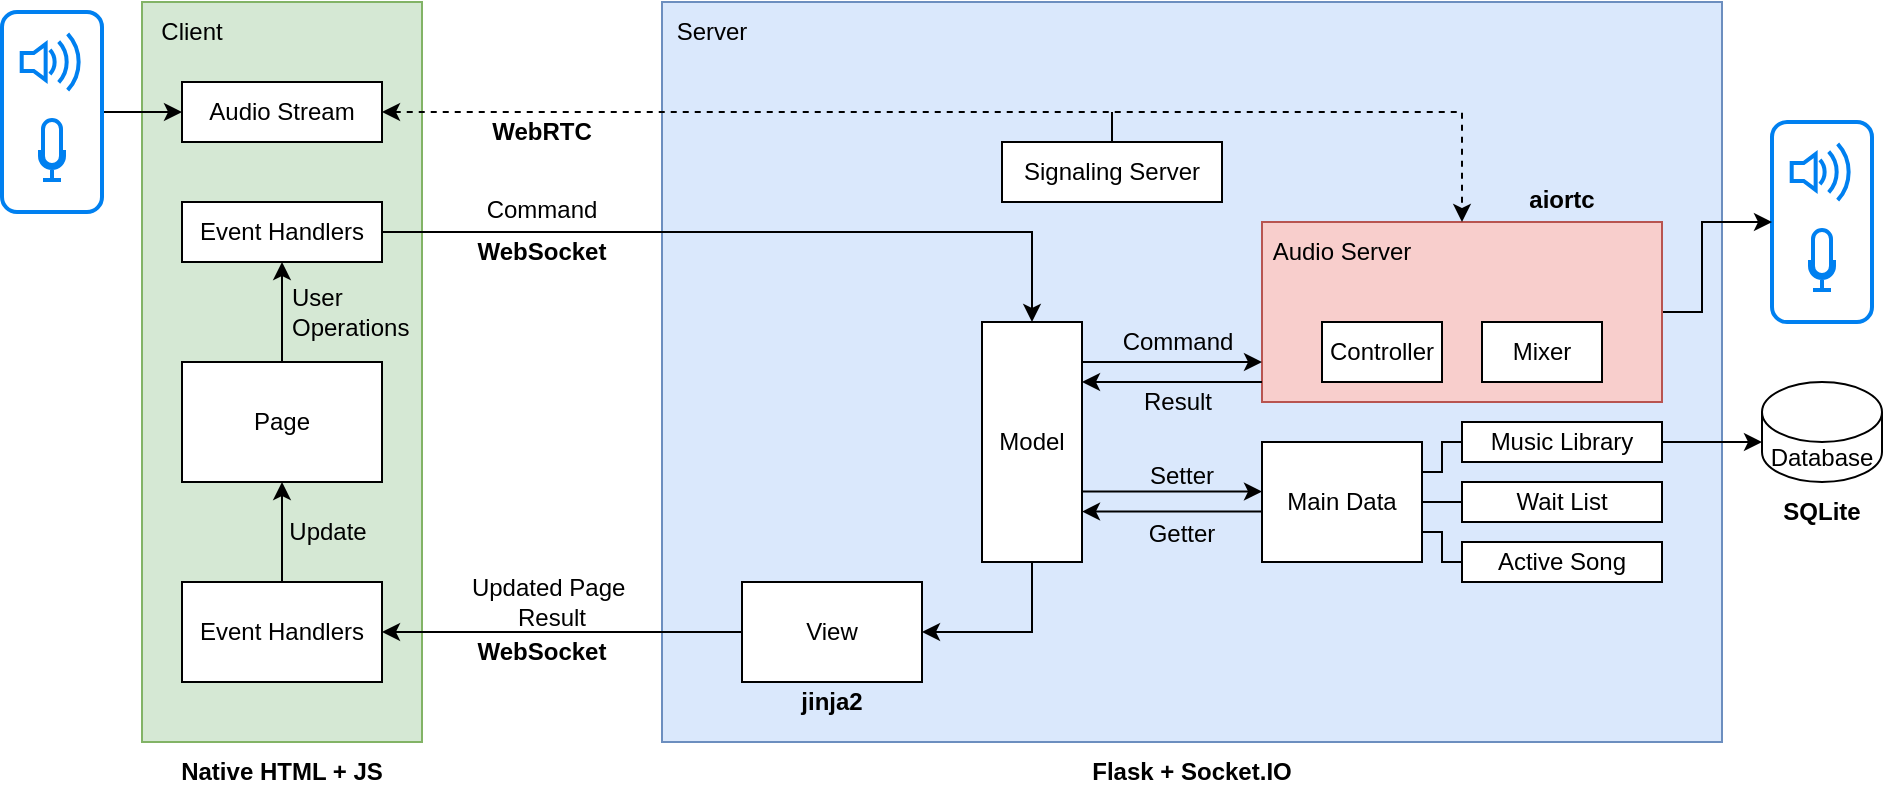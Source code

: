 <mxfile version="24.9.1">
  <diagram name="第 1 页" id="i1QhH0rPRA2hifDkSosV">
    <mxGraphModel dx="1610" dy="878" grid="1" gridSize="10" guides="1" tooltips="1" connect="1" arrows="1" fold="1" page="1" pageScale="1" pageWidth="1000" pageHeight="1000" math="0" shadow="0">
      <root>
        <mxCell id="0" />
        <mxCell id="1" parent="0" />
        <mxCell id="a9eeKcHGMqGuBWr7Spul-93" value="" style="rounded=1;whiteSpace=wrap;html=1;fillColor=none;strokeColor=#0080f0;strokeWidth=2;" vertex="1" parent="1">
          <mxGeometry x="935" y="90" width="50" height="100" as="geometry" />
        </mxCell>
        <mxCell id="a9eeKcHGMqGuBWr7Spul-1" value="" style="rounded=0;whiteSpace=wrap;html=1;fillColor=#dae8fc;strokeColor=#6c8ebf;" vertex="1" parent="1">
          <mxGeometry x="380" y="30" width="530" height="370" as="geometry" />
        </mxCell>
        <mxCell id="a9eeKcHGMqGuBWr7Spul-4" value="" style="rounded=0;whiteSpace=wrap;html=1;fillColor=#d5e8d4;strokeColor=#82b366;" vertex="1" parent="1">
          <mxGeometry x="120" y="30" width="140" height="370" as="geometry" />
        </mxCell>
        <mxCell id="a9eeKcHGMqGuBWr7Spul-71" style="edgeStyle=orthogonalEdgeStyle;rounded=0;orthogonalLoop=1;jettySize=auto;html=1;exitX=0.5;exitY=1;exitDx=0;exitDy=0;entryX=1;entryY=0.5;entryDx=0;entryDy=0;" edge="1" parent="1" source="a9eeKcHGMqGuBWr7Spul-5" target="a9eeKcHGMqGuBWr7Spul-6">
          <mxGeometry relative="1" as="geometry" />
        </mxCell>
        <mxCell id="a9eeKcHGMqGuBWr7Spul-5" value="Model" style="rounded=0;whiteSpace=wrap;html=1;" vertex="1" parent="1">
          <mxGeometry x="540" y="190" width="50" height="120" as="geometry" />
        </mxCell>
        <mxCell id="a9eeKcHGMqGuBWr7Spul-65" style="edgeStyle=orthogonalEdgeStyle;rounded=0;orthogonalLoop=1;jettySize=auto;html=1;exitX=0;exitY=0.5;exitDx=0;exitDy=0;entryX=1;entryY=0.5;entryDx=0;entryDy=0;" edge="1" parent="1" source="a9eeKcHGMqGuBWr7Spul-6" target="a9eeKcHGMqGuBWr7Spul-54">
          <mxGeometry relative="1" as="geometry" />
        </mxCell>
        <mxCell id="a9eeKcHGMqGuBWr7Spul-6" value="View" style="rounded=0;whiteSpace=wrap;html=1;" vertex="1" parent="1">
          <mxGeometry x="420" y="320" width="90" height="50" as="geometry" />
        </mxCell>
        <mxCell id="a9eeKcHGMqGuBWr7Spul-72" style="edgeStyle=orthogonalEdgeStyle;rounded=0;orthogonalLoop=1;jettySize=auto;html=1;exitX=1;exitY=0.5;exitDx=0;exitDy=0;entryX=0.5;entryY=0;entryDx=0;entryDy=0;" edge="1" parent="1" source="a9eeKcHGMqGuBWr7Spul-8" target="a9eeKcHGMqGuBWr7Spul-5">
          <mxGeometry relative="1" as="geometry" />
        </mxCell>
        <mxCell id="a9eeKcHGMqGuBWr7Spul-8" value="Event Handlers" style="rounded=0;whiteSpace=wrap;html=1;arcSize=11;strokeColor=default;align=center;verticalAlign=middle;fontFamily=Helvetica;fontSize=12;fontColor=default;fillColor=default;" vertex="1" parent="1">
          <mxGeometry x="140" y="130" width="100" height="30" as="geometry" />
        </mxCell>
        <mxCell id="a9eeKcHGMqGuBWr7Spul-9" value="Client" style="text;html=1;align=center;verticalAlign=middle;whiteSpace=wrap;rounded=0;" vertex="1" parent="1">
          <mxGeometry x="120" y="30" width="50" height="30" as="geometry" />
        </mxCell>
        <mxCell id="a9eeKcHGMqGuBWr7Spul-10" value="Server" style="text;html=1;align=center;verticalAlign=middle;whiteSpace=wrap;rounded=0;" vertex="1" parent="1">
          <mxGeometry x="380" y="30" width="50" height="30" as="geometry" />
        </mxCell>
        <mxCell id="a9eeKcHGMqGuBWr7Spul-94" style="edgeStyle=orthogonalEdgeStyle;rounded=0;orthogonalLoop=1;jettySize=auto;html=1;exitX=1;exitY=0.5;exitDx=0;exitDy=0;entryX=0;entryY=0.5;entryDx=0;entryDy=0;" edge="1" parent="1" source="a9eeKcHGMqGuBWr7Spul-17" target="a9eeKcHGMqGuBWr7Spul-93">
          <mxGeometry relative="1" as="geometry">
            <Array as="points">
              <mxPoint x="900" y="185" />
              <mxPoint x="900" y="140" />
            </Array>
          </mxGeometry>
        </mxCell>
        <mxCell id="a9eeKcHGMqGuBWr7Spul-17" value="" style="rounded=0;whiteSpace=wrap;html=1;fillColor=#f8cecc;strokeColor=#b85450;" vertex="1" parent="1">
          <mxGeometry x="680" y="140" width="200" height="90" as="geometry" />
        </mxCell>
        <mxCell id="a9eeKcHGMqGuBWr7Spul-18" value="Audio Server" style="text;html=1;align=center;verticalAlign=middle;whiteSpace=wrap;rounded=0;" vertex="1" parent="1">
          <mxGeometry x="680" y="140" width="80" height="30" as="geometry" />
        </mxCell>
        <mxCell id="a9eeKcHGMqGuBWr7Spul-46" style="edgeStyle=orthogonalEdgeStyle;rounded=0;orthogonalLoop=1;jettySize=auto;html=1;exitX=1;exitY=0.25;exitDx=0;exitDy=0;entryX=0;entryY=0.5;entryDx=0;entryDy=0;endArrow=none;endFill=0;" edge="1" parent="1" source="a9eeKcHGMqGuBWr7Spul-21" target="a9eeKcHGMqGuBWr7Spul-26">
          <mxGeometry relative="1" as="geometry">
            <Array as="points">
              <mxPoint x="770" y="265" />
              <mxPoint x="770" y="250" />
            </Array>
          </mxGeometry>
        </mxCell>
        <mxCell id="a9eeKcHGMqGuBWr7Spul-47" style="edgeStyle=orthogonalEdgeStyle;rounded=0;orthogonalLoop=1;jettySize=auto;html=1;exitX=1;exitY=0.5;exitDx=0;exitDy=0;entryX=0;entryY=0.5;entryDx=0;entryDy=0;endArrow=none;endFill=0;" edge="1" parent="1" source="a9eeKcHGMqGuBWr7Spul-21" target="a9eeKcHGMqGuBWr7Spul-27">
          <mxGeometry relative="1" as="geometry" />
        </mxCell>
        <mxCell id="a9eeKcHGMqGuBWr7Spul-48" style="edgeStyle=orthogonalEdgeStyle;rounded=0;orthogonalLoop=1;jettySize=auto;html=1;exitX=1;exitY=0.75;exitDx=0;exitDy=0;entryX=0;entryY=0.5;entryDx=0;entryDy=0;endArrow=none;endFill=0;" edge="1" parent="1" source="a9eeKcHGMqGuBWr7Spul-21" target="a9eeKcHGMqGuBWr7Spul-28">
          <mxGeometry relative="1" as="geometry">
            <Array as="points">
              <mxPoint x="770" y="295" />
              <mxPoint x="770" y="310" />
            </Array>
          </mxGeometry>
        </mxCell>
        <mxCell id="a9eeKcHGMqGuBWr7Spul-21" value="Main Data" style="rounded=0;whiteSpace=wrap;html=1;" vertex="1" parent="1">
          <mxGeometry x="680" y="250" width="80" height="60" as="geometry" />
        </mxCell>
        <mxCell id="a9eeKcHGMqGuBWr7Spul-24" value="" style="endArrow=classic;html=1;rounded=0;" edge="1" parent="1">
          <mxGeometry width="50" height="50" relative="1" as="geometry">
            <mxPoint x="590" y="210" as="sourcePoint" />
            <mxPoint x="680" y="210" as="targetPoint" />
          </mxGeometry>
        </mxCell>
        <mxCell id="a9eeKcHGMqGuBWr7Spul-25" value="" style="endArrow=classic;html=1;rounded=0;" edge="1" parent="1">
          <mxGeometry width="50" height="50" relative="1" as="geometry">
            <mxPoint x="680" y="220" as="sourcePoint" />
            <mxPoint x="590" y="220" as="targetPoint" />
          </mxGeometry>
        </mxCell>
        <mxCell id="a9eeKcHGMqGuBWr7Spul-26" value="Music Library" style="rounded=0;whiteSpace=wrap;html=1;" vertex="1" parent="1">
          <mxGeometry x="780" y="240" width="100" height="20" as="geometry" />
        </mxCell>
        <mxCell id="a9eeKcHGMqGuBWr7Spul-27" value="Wait List" style="rounded=0;whiteSpace=wrap;html=1;" vertex="1" parent="1">
          <mxGeometry x="780" y="270" width="100" height="20" as="geometry" />
        </mxCell>
        <mxCell id="a9eeKcHGMqGuBWr7Spul-28" value="Active Song" style="rounded=0;whiteSpace=wrap;html=1;" vertex="1" parent="1">
          <mxGeometry x="780" y="300" width="100" height="20" as="geometry" />
        </mxCell>
        <mxCell id="a9eeKcHGMqGuBWr7Spul-41" style="edgeStyle=orthogonalEdgeStyle;rounded=0;orthogonalLoop=1;jettySize=auto;html=1;exitX=1;exitY=0.5;exitDx=0;exitDy=0;dashed=1;startArrow=classic;startFill=1;" edge="1" parent="1" source="a9eeKcHGMqGuBWr7Spul-31" target="a9eeKcHGMqGuBWr7Spul-17">
          <mxGeometry relative="1" as="geometry" />
        </mxCell>
        <mxCell id="a9eeKcHGMqGuBWr7Spul-31" value="Audio Stream" style="rounded=0;whiteSpace=wrap;html=1;" vertex="1" parent="1">
          <mxGeometry x="140" y="70" width="100" height="30" as="geometry" />
        </mxCell>
        <mxCell id="a9eeKcHGMqGuBWr7Spul-40" value="WebSocket" style="text;html=1;align=center;verticalAlign=middle;whiteSpace=wrap;rounded=0;fontStyle=1" vertex="1" parent="1">
          <mxGeometry x="290" y="140" width="60" height="30" as="geometry" />
        </mxCell>
        <mxCell id="a9eeKcHGMqGuBWr7Spul-49" value="WebRTC" style="text;html=1;align=center;verticalAlign=middle;whiteSpace=wrap;rounded=0;fontStyle=1" vertex="1" parent="1">
          <mxGeometry x="290" y="80" width="60" height="30" as="geometry" />
        </mxCell>
        <mxCell id="a9eeKcHGMqGuBWr7Spul-54" value="Event Handlers" style="rounded=0;whiteSpace=wrap;html=1;" vertex="1" parent="1">
          <mxGeometry x="140" y="320" width="100" height="50" as="geometry" />
        </mxCell>
        <mxCell id="a9eeKcHGMqGuBWr7Spul-56" style="edgeStyle=orthogonalEdgeStyle;rounded=0;orthogonalLoop=1;jettySize=auto;html=1;exitX=0.5;exitY=1;exitDx=0;exitDy=0;entryX=0.5;entryY=0;entryDx=0;entryDy=0;endArrow=none;endFill=0;startArrow=classic;startFill=1;" edge="1" parent="1" source="a9eeKcHGMqGuBWr7Spul-55" target="a9eeKcHGMqGuBWr7Spul-54">
          <mxGeometry relative="1" as="geometry" />
        </mxCell>
        <mxCell id="a9eeKcHGMqGuBWr7Spul-57" style="edgeStyle=orthogonalEdgeStyle;rounded=0;orthogonalLoop=1;jettySize=auto;html=1;exitX=0.5;exitY=0;exitDx=0;exitDy=0;entryX=0.5;entryY=1;entryDx=0;entryDy=0;endArrow=classic;endFill=1;" edge="1" parent="1" source="a9eeKcHGMqGuBWr7Spul-55" target="a9eeKcHGMqGuBWr7Spul-8">
          <mxGeometry relative="1" as="geometry" />
        </mxCell>
        <mxCell id="a9eeKcHGMqGuBWr7Spul-55" value="Page" style="rounded=0;whiteSpace=wrap;html=1;" vertex="1" parent="1">
          <mxGeometry x="140" y="210" width="100" height="60" as="geometry" />
        </mxCell>
        <mxCell id="a9eeKcHGMqGuBWr7Spul-61" style="edgeStyle=orthogonalEdgeStyle;rounded=0;orthogonalLoop=1;jettySize=auto;html=1;exitX=0.5;exitY=0;exitDx=0;exitDy=0;endArrow=none;endFill=0;" edge="1" parent="1" source="a9eeKcHGMqGuBWr7Spul-58">
          <mxGeometry relative="1" as="geometry">
            <mxPoint x="605" y="85" as="targetPoint" />
          </mxGeometry>
        </mxCell>
        <mxCell id="a9eeKcHGMqGuBWr7Spul-58" value="Signaling Server" style="rounded=0;whiteSpace=wrap;html=1;" vertex="1" parent="1">
          <mxGeometry x="550" y="100" width="110" height="30" as="geometry" />
        </mxCell>
        <mxCell id="a9eeKcHGMqGuBWr7Spul-62" value="Controller" style="rounded=0;whiteSpace=wrap;html=1;" vertex="1" parent="1">
          <mxGeometry x="710" y="190" width="60" height="30" as="geometry" />
        </mxCell>
        <mxCell id="a9eeKcHGMqGuBWr7Spul-63" value="Mixer" style="rounded=0;whiteSpace=wrap;html=1;" vertex="1" parent="1">
          <mxGeometry x="790" y="190" width="60" height="30" as="geometry" />
        </mxCell>
        <mxCell id="a9eeKcHGMqGuBWr7Spul-66" value="WebSocket" style="text;html=1;align=center;verticalAlign=middle;whiteSpace=wrap;rounded=0;fontStyle=1" vertex="1" parent="1">
          <mxGeometry x="290" y="340" width="60" height="30" as="geometry" />
        </mxCell>
        <mxCell id="a9eeKcHGMqGuBWr7Spul-67" value="Update" style="text;html=1;align=center;verticalAlign=middle;whiteSpace=wrap;rounded=0;fontStyle=0" vertex="1" parent="1">
          <mxGeometry x="193" y="280" width="40" height="30" as="geometry" />
        </mxCell>
        <mxCell id="a9eeKcHGMqGuBWr7Spul-68" value="User&lt;div&gt;Operations&lt;/div&gt;" style="text;html=1;align=left;verticalAlign=middle;whiteSpace=wrap;rounded=0;fontStyle=0" vertex="1" parent="1">
          <mxGeometry x="193" y="170" width="40" height="30" as="geometry" />
        </mxCell>
        <mxCell id="a9eeKcHGMqGuBWr7Spul-73" value="" style="endArrow=classic;html=1;rounded=0;" edge="1" parent="1">
          <mxGeometry width="50" height="50" relative="1" as="geometry">
            <mxPoint x="590" y="274.77" as="sourcePoint" />
            <mxPoint x="680" y="274.77" as="targetPoint" />
          </mxGeometry>
        </mxCell>
        <mxCell id="a9eeKcHGMqGuBWr7Spul-74" value="" style="endArrow=classic;html=1;rounded=0;" edge="1" parent="1">
          <mxGeometry width="50" height="50" relative="1" as="geometry">
            <mxPoint x="680" y="284.77" as="sourcePoint" />
            <mxPoint x="590" y="284.77" as="targetPoint" />
          </mxGeometry>
        </mxCell>
        <mxCell id="a9eeKcHGMqGuBWr7Spul-75" value="Setter" style="text;html=1;align=center;verticalAlign=middle;whiteSpace=wrap;rounded=0;fontStyle=0" vertex="1" parent="1">
          <mxGeometry x="620" y="257" width="40" height="20" as="geometry" />
        </mxCell>
        <mxCell id="a9eeKcHGMqGuBWr7Spul-76" value="Getter" style="text;html=1;align=center;verticalAlign=middle;whiteSpace=wrap;rounded=0;fontStyle=0" vertex="1" parent="1">
          <mxGeometry x="620" y="286" width="40" height="20" as="geometry" />
        </mxCell>
        <mxCell id="a9eeKcHGMqGuBWr7Spul-77" value="Command" style="text;html=1;align=center;verticalAlign=middle;whiteSpace=wrap;rounded=0;fontStyle=0" vertex="1" parent="1">
          <mxGeometry x="608" y="190" width="60" height="20" as="geometry" />
        </mxCell>
        <mxCell id="a9eeKcHGMqGuBWr7Spul-78" value="Result" style="text;html=1;align=center;verticalAlign=middle;whiteSpace=wrap;rounded=0;fontStyle=0" vertex="1" parent="1">
          <mxGeometry x="608" y="220" width="60" height="20" as="geometry" />
        </mxCell>
        <mxCell id="a9eeKcHGMqGuBWr7Spul-79" value="Command" style="text;html=1;align=center;verticalAlign=middle;whiteSpace=wrap;rounded=0;fontStyle=0" vertex="1" parent="1">
          <mxGeometry x="290" y="124" width="60" height="20" as="geometry" />
        </mxCell>
        <mxCell id="a9eeKcHGMqGuBWr7Spul-81" value="Updated Page&amp;nbsp;&lt;div&gt;Result&lt;/div&gt;" style="text;html=1;align=center;verticalAlign=middle;whiteSpace=wrap;rounded=0;fontStyle=0" vertex="1" parent="1">
          <mxGeometry x="280" y="320" width="90" height="20" as="geometry" />
        </mxCell>
        <mxCell id="a9eeKcHGMqGuBWr7Spul-89" value="Database" style="shape=cylinder3;whiteSpace=wrap;html=1;boundedLbl=1;backgroundOutline=1;size=15;" vertex="1" parent="1">
          <mxGeometry x="930" y="220" width="60" height="50" as="geometry" />
        </mxCell>
        <mxCell id="a9eeKcHGMqGuBWr7Spul-90" style="edgeStyle=orthogonalEdgeStyle;rounded=0;orthogonalLoop=1;jettySize=auto;html=1;exitX=1;exitY=0.5;exitDx=0;exitDy=0;entryX=0;entryY=0;entryDx=0;entryDy=30;entryPerimeter=0;" edge="1" parent="1" source="a9eeKcHGMqGuBWr7Spul-26" target="a9eeKcHGMqGuBWr7Spul-89">
          <mxGeometry relative="1" as="geometry" />
        </mxCell>
        <mxCell id="a9eeKcHGMqGuBWr7Spul-91" value="" style="html=1;verticalLabelPosition=bottom;align=center;labelBackgroundColor=#ffffff;verticalAlign=top;strokeWidth=2;strokeColor=#0080F0;shadow=0;dashed=0;shape=mxgraph.ios7.icons.volume_2;pointerEvents=1" vertex="1" parent="1">
          <mxGeometry x="944.85" y="100.9" width="30.3" height="28.2" as="geometry" />
        </mxCell>
        <mxCell id="a9eeKcHGMqGuBWr7Spul-92" value="" style="html=1;verticalLabelPosition=bottom;align=center;labelBackgroundColor=#ffffff;verticalAlign=top;strokeWidth=2;strokeColor=#0080F0;shadow=0;dashed=0;shape=mxgraph.ios7.icons.microphone;" vertex="1" parent="1">
          <mxGeometry x="954" y="144" width="12" height="30" as="geometry" />
        </mxCell>
        <mxCell id="a9eeKcHGMqGuBWr7Spul-98" style="edgeStyle=orthogonalEdgeStyle;rounded=0;orthogonalLoop=1;jettySize=auto;html=1;exitX=1;exitY=0.5;exitDx=0;exitDy=0;" edge="1" parent="1" source="a9eeKcHGMqGuBWr7Spul-95" target="a9eeKcHGMqGuBWr7Spul-31">
          <mxGeometry relative="1" as="geometry" />
        </mxCell>
        <mxCell id="a9eeKcHGMqGuBWr7Spul-95" value="" style="rounded=1;whiteSpace=wrap;html=1;fillColor=none;strokeColor=#0080f0;strokeWidth=2;" vertex="1" parent="1">
          <mxGeometry x="50" y="35" width="50" height="100" as="geometry" />
        </mxCell>
        <mxCell id="a9eeKcHGMqGuBWr7Spul-96" value="" style="html=1;verticalLabelPosition=bottom;align=center;labelBackgroundColor=#ffffff;verticalAlign=top;strokeWidth=2;strokeColor=#0080F0;shadow=0;dashed=0;shape=mxgraph.ios7.icons.volume_2;pointerEvents=1" vertex="1" parent="1">
          <mxGeometry x="59.85" y="45.9" width="30.3" height="28.2" as="geometry" />
        </mxCell>
        <mxCell id="a9eeKcHGMqGuBWr7Spul-97" value="" style="html=1;verticalLabelPosition=bottom;align=center;labelBackgroundColor=#ffffff;verticalAlign=top;strokeWidth=2;strokeColor=#0080F0;shadow=0;dashed=0;shape=mxgraph.ios7.icons.microphone;" vertex="1" parent="1">
          <mxGeometry x="69" y="89" width="12" height="30" as="geometry" />
        </mxCell>
        <mxCell id="a9eeKcHGMqGuBWr7Spul-100" value="Flask + Socket.IO" style="text;html=1;align=center;verticalAlign=middle;whiteSpace=wrap;rounded=0;fontStyle=1" vertex="1" parent="1">
          <mxGeometry x="590" y="400" width="110" height="30" as="geometry" />
        </mxCell>
        <mxCell id="a9eeKcHGMqGuBWr7Spul-101" value="Native HTML + JS" style="text;html=1;align=center;verticalAlign=middle;whiteSpace=wrap;rounded=0;fontStyle=1" vertex="1" parent="1">
          <mxGeometry x="135" y="400" width="110" height="30" as="geometry" />
        </mxCell>
        <mxCell id="a9eeKcHGMqGuBWr7Spul-102" value="SQLite" style="text;html=1;align=center;verticalAlign=middle;whiteSpace=wrap;rounded=0;fontStyle=1" vertex="1" parent="1">
          <mxGeometry x="925" y="270" width="70" height="30" as="geometry" />
        </mxCell>
        <mxCell id="a9eeKcHGMqGuBWr7Spul-103" value="aiortc" style="text;html=1;align=center;verticalAlign=middle;whiteSpace=wrap;rounded=0;fontStyle=1" vertex="1" parent="1">
          <mxGeometry x="795" y="114" width="70" height="30" as="geometry" />
        </mxCell>
        <mxCell id="a9eeKcHGMqGuBWr7Spul-104" value="jinja2" style="text;html=1;align=center;verticalAlign=middle;whiteSpace=wrap;rounded=0;fontStyle=1" vertex="1" parent="1">
          <mxGeometry x="440" y="370" width="50" height="20" as="geometry" />
        </mxCell>
      </root>
    </mxGraphModel>
  </diagram>
</mxfile>
